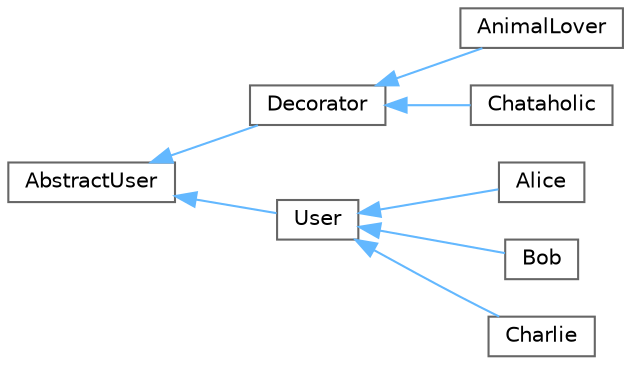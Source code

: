 digraph "Graphical Class Hierarchy"
{
 // LATEX_PDF_SIZE
  bgcolor="transparent";
  edge [fontname=Helvetica,fontsize=10,labelfontname=Helvetica,labelfontsize=10];
  node [fontname=Helvetica,fontsize=10,shape=box,height=0.2,width=0.4];
  rankdir="LR";
  Node0 [id="Node000000",label="AbstractUser",height=0.2,width=0.4,color="grey40", fillcolor="white", style="filled",URL="$classAbstractUser.html",tooltip="Abstract base for users and decorators to allow them to be treated the same."];
  Node0 -> Node1 [id="edge1_Node000000_Node000001",dir="back",color="steelblue1",style="solid",tooltip=" "];
  Node1 [id="Node000001",label="Decorator",height=0.2,width=0.4,color="grey40", fillcolor="white", style="filled",URL="$classDecorator.html",tooltip="Base decorator for dynamically adding responsibilities to AbstractUser objects."];
  Node1 -> Node2 [id="edge2_Node000001_Node000002",dir="back",color="steelblue1",style="solid",tooltip=" "];
  Node2 [id="Node000002",label="AnimalLover",height=0.2,width=0.4,color="grey40", fillcolor="white", style="filled",URL="$classAnimalLover.html",tooltip="Decorator that adds a blue \"Animal Lover\" tag to the user's name and customizes message output."];
  Node1 -> Node3 [id="edge3_Node000001_Node000003",dir="back",color="steelblue1",style="solid",tooltip=" "];
  Node3 [id="Node000003",label="Chataholic",height=0.2,width=0.4,color="grey40", fillcolor="white", style="filled",URL="$classChataholic.html",tooltip="Decorator that adds a purple \"Chataholic\" tag to the user's name and customizes message output."];
  Node0 -> Node4 [id="edge4_Node000000_Node000004",dir="back",color="steelblue1",style="solid",tooltip=" "];
  Node4 [id="Node000004",label="User",height=0.2,width=0.4,color="grey40", fillcolor="white", style="filled",URL="$classUser.html",tooltip="Concrete implementation of AbstractUser that manages chat room memberships and command execution."];
  Node4 -> Node5 [id="edge5_Node000004_Node000005",dir="back",color="steelblue1",style="solid",tooltip=" "];
  Node5 [id="Node000005",label="Alice",height=0.2,width=0.4,color="grey40", fillcolor="white", style="filled",URL="$classAlice.html",tooltip="Concrete user implementation representing Alice."];
  Node4 -> Node6 [id="edge6_Node000004_Node000006",dir="back",color="steelblue1",style="solid",tooltip=" "];
  Node6 [id="Node000006",label="Bob",height=0.2,width=0.4,color="grey40", fillcolor="white", style="filled",URL="$classBob.html",tooltip="Concrete user implementation representing Bob."];
  Node4 -> Node7 [id="edge7_Node000004_Node000007",dir="back",color="steelblue1",style="solid",tooltip=" "];
  Node7 [id="Node000007",label="Charlie",height=0.2,width=0.4,color="grey40", fillcolor="white", style="filled",URL="$classCharlie.html",tooltip="Concrete user implementation representing Charlie."];
}
